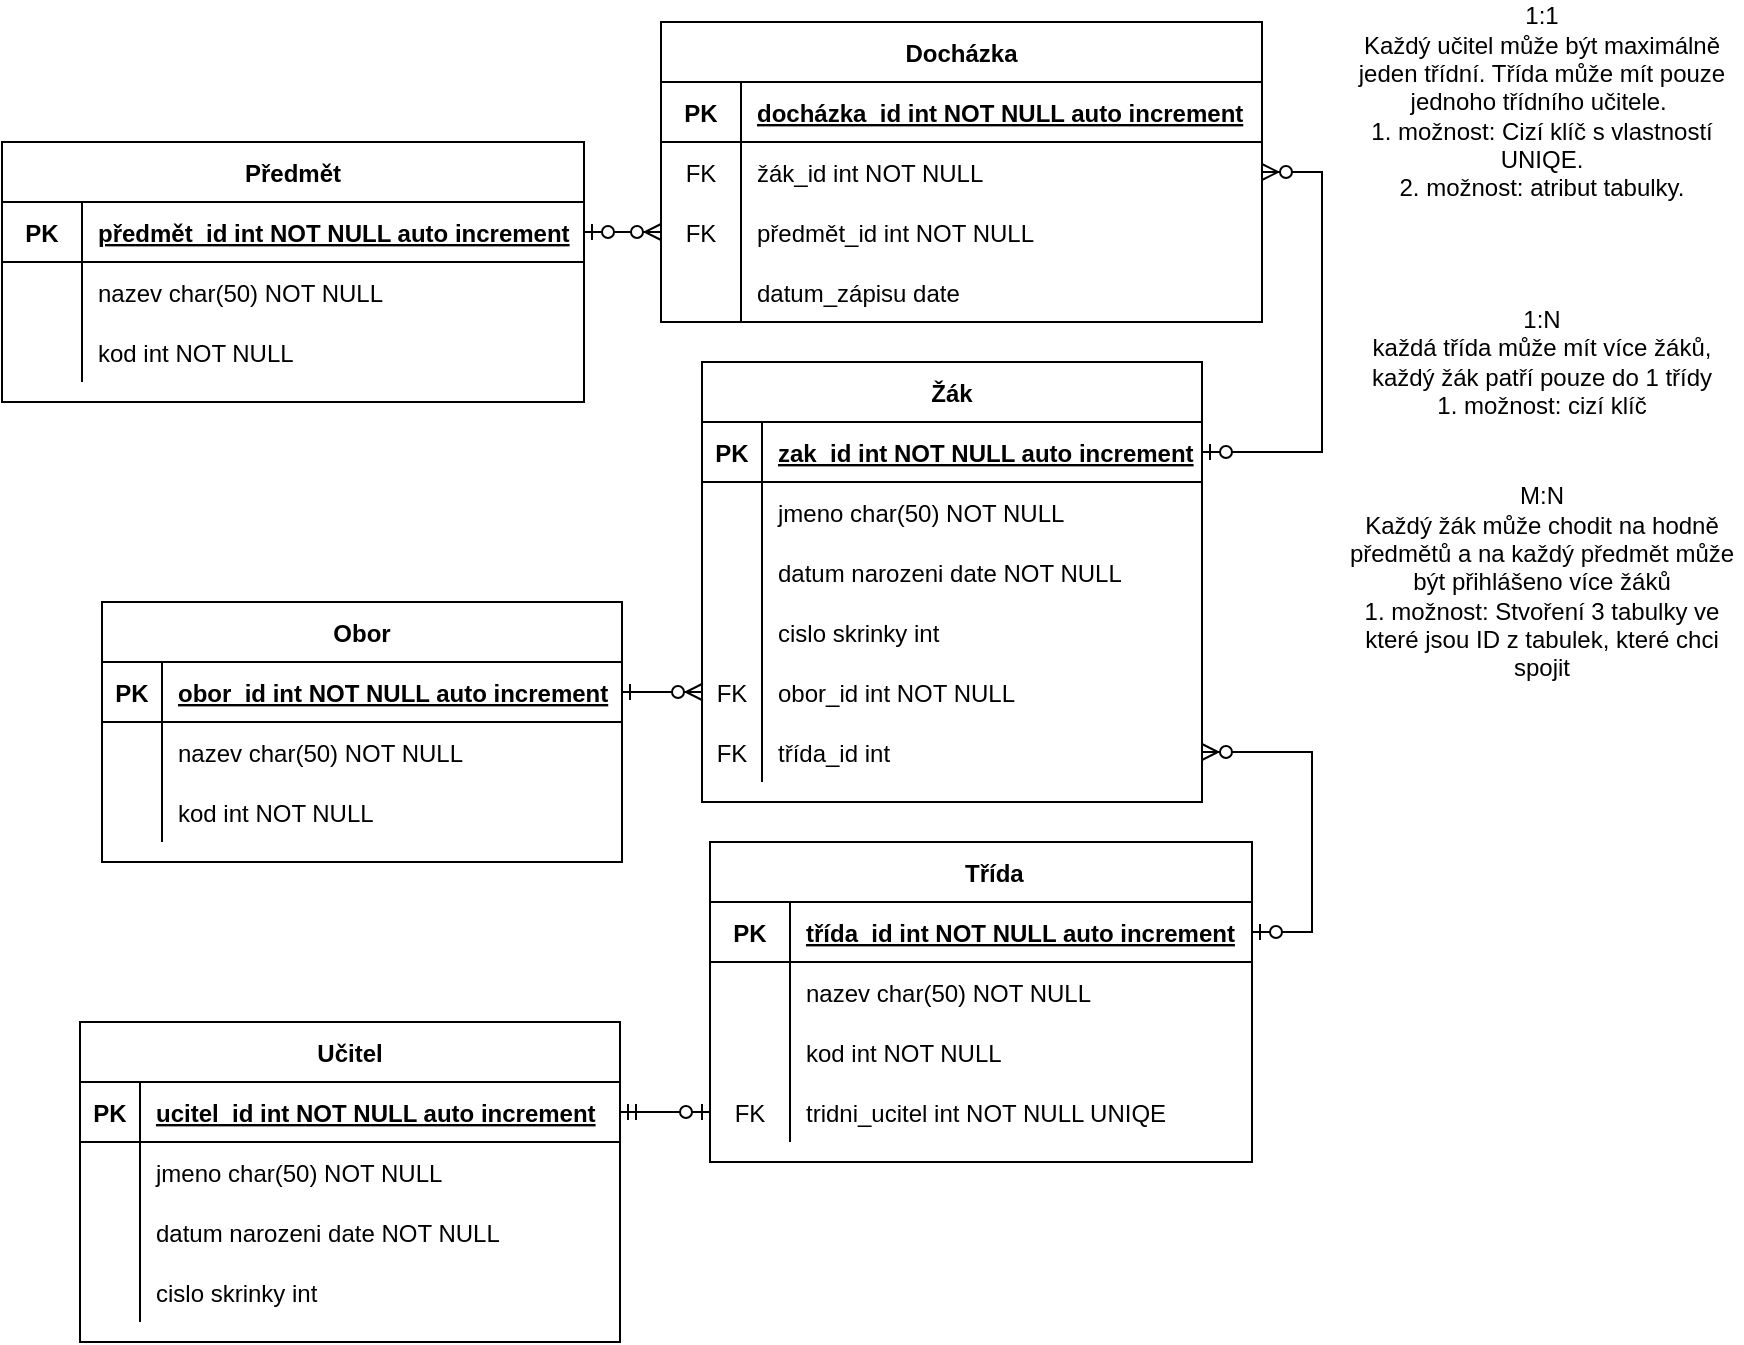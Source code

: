 <mxfile version="22.0.0" type="device">
  <diagram id="R2lEEEUBdFMjLlhIrx00" name="Page-1">
    <mxGraphModel dx="1429" dy="1646" grid="1" gridSize="10" guides="1" tooltips="1" connect="1" arrows="1" fold="1" page="1" pageScale="1" pageWidth="850" pageHeight="1100" math="0" shadow="0" extFonts="Permanent Marker^https://fonts.googleapis.com/css?family=Permanent+Marker">
      <root>
        <mxCell id="0" />
        <mxCell id="1" parent="0" />
        <mxCell id="ogufLEp2ypotco66jPB3-1" value="Žák" style="shape=table;startSize=30;container=1;collapsible=1;childLayout=tableLayout;fixedRows=1;rowLines=0;fontStyle=1;align=center;resizeLast=1;" parent="1" vertex="1">
          <mxGeometry x="160" y="50" width="250" height="220" as="geometry" />
        </mxCell>
        <mxCell id="ogufLEp2ypotco66jPB3-2" value="" style="shape=partialRectangle;collapsible=0;dropTarget=0;pointerEvents=0;fillColor=none;points=[[0,0.5],[1,0.5]];portConstraint=eastwest;top=0;left=0;right=0;bottom=1;" parent="ogufLEp2ypotco66jPB3-1" vertex="1">
          <mxGeometry y="30" width="250" height="30" as="geometry" />
        </mxCell>
        <mxCell id="ogufLEp2ypotco66jPB3-3" value="PK" style="shape=partialRectangle;overflow=hidden;connectable=0;fillColor=none;top=0;left=0;bottom=0;right=0;fontStyle=1;" parent="ogufLEp2ypotco66jPB3-2" vertex="1">
          <mxGeometry width="30" height="30" as="geometry">
            <mxRectangle width="30" height="30" as="alternateBounds" />
          </mxGeometry>
        </mxCell>
        <mxCell id="ogufLEp2ypotco66jPB3-4" value="zak_id int NOT NULL auto increment" style="shape=partialRectangle;overflow=hidden;connectable=0;fillColor=none;top=0;left=0;bottom=0;right=0;align=left;spacingLeft=6;fontStyle=5;" parent="ogufLEp2ypotco66jPB3-2" vertex="1">
          <mxGeometry x="30" width="220" height="30" as="geometry">
            <mxRectangle width="220" height="30" as="alternateBounds" />
          </mxGeometry>
        </mxCell>
        <mxCell id="ogufLEp2ypotco66jPB3-5" value="" style="shape=partialRectangle;collapsible=0;dropTarget=0;pointerEvents=0;fillColor=none;points=[[0,0.5],[1,0.5]];portConstraint=eastwest;top=0;left=0;right=0;bottom=0;" parent="ogufLEp2ypotco66jPB3-1" vertex="1">
          <mxGeometry y="60" width="250" height="30" as="geometry" />
        </mxCell>
        <mxCell id="ogufLEp2ypotco66jPB3-6" value="" style="shape=partialRectangle;overflow=hidden;connectable=0;fillColor=none;top=0;left=0;bottom=0;right=0;" parent="ogufLEp2ypotco66jPB3-5" vertex="1">
          <mxGeometry width="30" height="30" as="geometry">
            <mxRectangle width="30" height="30" as="alternateBounds" />
          </mxGeometry>
        </mxCell>
        <mxCell id="ogufLEp2ypotco66jPB3-7" value="jmeno char(50) NOT NULL" style="shape=partialRectangle;overflow=hidden;connectable=0;fillColor=none;top=0;left=0;bottom=0;right=0;align=left;spacingLeft=6;" parent="ogufLEp2ypotco66jPB3-5" vertex="1">
          <mxGeometry x="30" width="220" height="30" as="geometry">
            <mxRectangle width="220" height="30" as="alternateBounds" />
          </mxGeometry>
        </mxCell>
        <mxCell id="ogufLEp2ypotco66jPB3-11" style="shape=partialRectangle;collapsible=0;dropTarget=0;pointerEvents=0;fillColor=none;points=[[0,0.5],[1,0.5]];portConstraint=eastwest;top=0;left=0;right=0;bottom=0;" parent="ogufLEp2ypotco66jPB3-1" vertex="1">
          <mxGeometry y="90" width="250" height="30" as="geometry" />
        </mxCell>
        <mxCell id="ogufLEp2ypotco66jPB3-12" style="shape=partialRectangle;overflow=hidden;connectable=0;fillColor=none;top=0;left=0;bottom=0;right=0;" parent="ogufLEp2ypotco66jPB3-11" vertex="1">
          <mxGeometry width="30" height="30" as="geometry">
            <mxRectangle width="30" height="30" as="alternateBounds" />
          </mxGeometry>
        </mxCell>
        <mxCell id="ogufLEp2ypotco66jPB3-13" value="datum narozeni date NOT NULL" style="shape=partialRectangle;overflow=hidden;connectable=0;fillColor=none;top=0;left=0;bottom=0;right=0;align=left;spacingLeft=6;" parent="ogufLEp2ypotco66jPB3-11" vertex="1">
          <mxGeometry x="30" width="220" height="30" as="geometry">
            <mxRectangle width="220" height="30" as="alternateBounds" />
          </mxGeometry>
        </mxCell>
        <mxCell id="ogufLEp2ypotco66jPB3-14" style="shape=partialRectangle;collapsible=0;dropTarget=0;pointerEvents=0;fillColor=none;points=[[0,0.5],[1,0.5]];portConstraint=eastwest;top=0;left=0;right=0;bottom=0;" parent="ogufLEp2ypotco66jPB3-1" vertex="1">
          <mxGeometry y="120" width="250" height="30" as="geometry" />
        </mxCell>
        <mxCell id="ogufLEp2ypotco66jPB3-15" style="shape=partialRectangle;overflow=hidden;connectable=0;fillColor=none;top=0;left=0;bottom=0;right=0;" parent="ogufLEp2ypotco66jPB3-14" vertex="1">
          <mxGeometry width="30" height="30" as="geometry">
            <mxRectangle width="30" height="30" as="alternateBounds" />
          </mxGeometry>
        </mxCell>
        <mxCell id="ogufLEp2ypotco66jPB3-16" value="cislo skrinky int " style="shape=partialRectangle;overflow=hidden;connectable=0;fillColor=none;top=0;left=0;bottom=0;right=0;align=left;spacingLeft=6;" parent="ogufLEp2ypotco66jPB3-14" vertex="1">
          <mxGeometry x="30" width="220" height="30" as="geometry">
            <mxRectangle width="220" height="30" as="alternateBounds" />
          </mxGeometry>
        </mxCell>
        <mxCell id="ogufLEp2ypotco66jPB3-30" style="shape=partialRectangle;collapsible=0;dropTarget=0;pointerEvents=0;fillColor=none;points=[[0,0.5],[1,0.5]];portConstraint=eastwest;top=0;left=0;right=0;bottom=0;" parent="ogufLEp2ypotco66jPB3-1" vertex="1">
          <mxGeometry y="150" width="250" height="30" as="geometry" />
        </mxCell>
        <mxCell id="ogufLEp2ypotco66jPB3-31" value="FK" style="shape=partialRectangle;overflow=hidden;connectable=0;fillColor=none;top=0;left=0;bottom=0;right=0;" parent="ogufLEp2ypotco66jPB3-30" vertex="1">
          <mxGeometry width="30" height="30" as="geometry">
            <mxRectangle width="30" height="30" as="alternateBounds" />
          </mxGeometry>
        </mxCell>
        <mxCell id="ogufLEp2ypotco66jPB3-32" value="obor_id int NOT NULL" style="shape=partialRectangle;overflow=hidden;connectable=0;fillColor=none;top=0;left=0;bottom=0;right=0;align=left;spacingLeft=6;" parent="ogufLEp2ypotco66jPB3-30" vertex="1">
          <mxGeometry x="30" width="220" height="30" as="geometry">
            <mxRectangle width="220" height="30" as="alternateBounds" />
          </mxGeometry>
        </mxCell>
        <mxCell id="ogufLEp2ypotco66jPB3-45" style="shape=partialRectangle;collapsible=0;dropTarget=0;pointerEvents=0;fillColor=none;points=[[0,0.5],[1,0.5]];portConstraint=eastwest;top=0;left=0;right=0;bottom=0;" parent="ogufLEp2ypotco66jPB3-1" vertex="1">
          <mxGeometry y="180" width="250" height="30" as="geometry" />
        </mxCell>
        <mxCell id="ogufLEp2ypotco66jPB3-46" value="FK" style="shape=partialRectangle;overflow=hidden;connectable=0;fillColor=none;top=0;left=0;bottom=0;right=0;" parent="ogufLEp2ypotco66jPB3-45" vertex="1">
          <mxGeometry width="30" height="30" as="geometry">
            <mxRectangle width="30" height="30" as="alternateBounds" />
          </mxGeometry>
        </mxCell>
        <mxCell id="ogufLEp2ypotco66jPB3-47" value="třída_id int" style="shape=partialRectangle;overflow=hidden;connectable=0;fillColor=none;top=0;left=0;bottom=0;right=0;align=left;spacingLeft=6;" parent="ogufLEp2ypotco66jPB3-45" vertex="1">
          <mxGeometry x="30" width="220" height="30" as="geometry">
            <mxRectangle width="220" height="30" as="alternateBounds" />
          </mxGeometry>
        </mxCell>
        <mxCell id="ogufLEp2ypotco66jPB3-17" value="Obor" style="shape=table;startSize=30;container=1;collapsible=1;childLayout=tableLayout;fixedRows=1;rowLines=0;fontStyle=1;align=center;resizeLast=1;" parent="1" vertex="1">
          <mxGeometry x="-140" y="170" width="260" height="130" as="geometry" />
        </mxCell>
        <mxCell id="ogufLEp2ypotco66jPB3-18" value="" style="shape=partialRectangle;collapsible=0;dropTarget=0;pointerEvents=0;fillColor=none;points=[[0,0.5],[1,0.5]];portConstraint=eastwest;top=0;left=0;right=0;bottom=1;" parent="ogufLEp2ypotco66jPB3-17" vertex="1">
          <mxGeometry y="30" width="260" height="30" as="geometry" />
        </mxCell>
        <mxCell id="ogufLEp2ypotco66jPB3-19" value="PK" style="shape=partialRectangle;overflow=hidden;connectable=0;fillColor=none;top=0;left=0;bottom=0;right=0;fontStyle=1;" parent="ogufLEp2ypotco66jPB3-18" vertex="1">
          <mxGeometry width="30" height="30" as="geometry">
            <mxRectangle width="30" height="30" as="alternateBounds" />
          </mxGeometry>
        </mxCell>
        <mxCell id="ogufLEp2ypotco66jPB3-20" value="obor_id int NOT NULL auto increment" style="shape=partialRectangle;overflow=hidden;connectable=0;fillColor=none;top=0;left=0;bottom=0;right=0;align=left;spacingLeft=6;fontStyle=5;" parent="ogufLEp2ypotco66jPB3-18" vertex="1">
          <mxGeometry x="30" width="230" height="30" as="geometry">
            <mxRectangle width="230" height="30" as="alternateBounds" />
          </mxGeometry>
        </mxCell>
        <mxCell id="ogufLEp2ypotco66jPB3-21" value="" style="shape=partialRectangle;collapsible=0;dropTarget=0;pointerEvents=0;fillColor=none;points=[[0,0.5],[1,0.5]];portConstraint=eastwest;top=0;left=0;right=0;bottom=0;" parent="ogufLEp2ypotco66jPB3-17" vertex="1">
          <mxGeometry y="60" width="260" height="30" as="geometry" />
        </mxCell>
        <mxCell id="ogufLEp2ypotco66jPB3-22" value="" style="shape=partialRectangle;overflow=hidden;connectable=0;fillColor=none;top=0;left=0;bottom=0;right=0;" parent="ogufLEp2ypotco66jPB3-21" vertex="1">
          <mxGeometry width="30" height="30" as="geometry">
            <mxRectangle width="30" height="30" as="alternateBounds" />
          </mxGeometry>
        </mxCell>
        <mxCell id="ogufLEp2ypotco66jPB3-23" value="nazev char(50) NOT NULL" style="shape=partialRectangle;overflow=hidden;connectable=0;fillColor=none;top=0;left=0;bottom=0;right=0;align=left;spacingLeft=6;" parent="ogufLEp2ypotco66jPB3-21" vertex="1">
          <mxGeometry x="30" width="230" height="30" as="geometry">
            <mxRectangle width="230" height="30" as="alternateBounds" />
          </mxGeometry>
        </mxCell>
        <mxCell id="ogufLEp2ypotco66jPB3-24" style="shape=partialRectangle;collapsible=0;dropTarget=0;pointerEvents=0;fillColor=none;points=[[0,0.5],[1,0.5]];portConstraint=eastwest;top=0;left=0;right=0;bottom=0;" parent="ogufLEp2ypotco66jPB3-17" vertex="1">
          <mxGeometry y="90" width="260" height="30" as="geometry" />
        </mxCell>
        <mxCell id="ogufLEp2ypotco66jPB3-25" style="shape=partialRectangle;overflow=hidden;connectable=0;fillColor=none;top=0;left=0;bottom=0;right=0;" parent="ogufLEp2ypotco66jPB3-24" vertex="1">
          <mxGeometry width="30" height="30" as="geometry">
            <mxRectangle width="30" height="30" as="alternateBounds" />
          </mxGeometry>
        </mxCell>
        <mxCell id="ogufLEp2ypotco66jPB3-26" value="kod int NOT NULL" style="shape=partialRectangle;overflow=hidden;connectable=0;fillColor=none;top=0;left=0;bottom=0;right=0;align=left;spacingLeft=6;" parent="ogufLEp2ypotco66jPB3-24" vertex="1">
          <mxGeometry x="30" width="230" height="30" as="geometry">
            <mxRectangle width="230" height="30" as="alternateBounds" />
          </mxGeometry>
        </mxCell>
        <mxCell id="ogufLEp2ypotco66jPB3-33" value="" style="edgeStyle=entityRelationEdgeStyle;endArrow=ERzeroToMany;startArrow=ERone;endFill=1;startFill=0;" parent="1" source="ogufLEp2ypotco66jPB3-18" target="ogufLEp2ypotco66jPB3-30" edge="1">
          <mxGeometry width="100" height="100" relative="1" as="geometry">
            <mxPoint x="279" y="230" as="sourcePoint" />
            <mxPoint x="359" y="260" as="targetPoint" />
            <Array as="points">
              <mxPoint x="120" y="70" />
              <mxPoint x="110" y="70" />
            </Array>
          </mxGeometry>
        </mxCell>
        <mxCell id="ogufLEp2ypotco66jPB3-34" value="    Třída" style="shape=table;startSize=30;container=1;collapsible=1;childLayout=tableLayout;fixedRows=1;rowLines=0;fontStyle=1;align=center;resizeLast=1;" parent="1" vertex="1">
          <mxGeometry x="164" y="290" width="271" height="160" as="geometry" />
        </mxCell>
        <mxCell id="ogufLEp2ypotco66jPB3-35" value="" style="shape=partialRectangle;collapsible=0;dropTarget=0;pointerEvents=0;fillColor=none;points=[[0,0.5],[1,0.5]];portConstraint=eastwest;top=0;left=0;right=0;bottom=1;" parent="ogufLEp2ypotco66jPB3-34" vertex="1">
          <mxGeometry y="30" width="271" height="30" as="geometry" />
        </mxCell>
        <mxCell id="ogufLEp2ypotco66jPB3-36" value="PK" style="shape=partialRectangle;overflow=hidden;connectable=0;fillColor=none;top=0;left=0;bottom=0;right=0;fontStyle=1;" parent="ogufLEp2ypotco66jPB3-35" vertex="1">
          <mxGeometry width="40" height="30" as="geometry">
            <mxRectangle width="40" height="30" as="alternateBounds" />
          </mxGeometry>
        </mxCell>
        <mxCell id="ogufLEp2ypotco66jPB3-37" value="třída_id int NOT NULL auto increment" style="shape=partialRectangle;overflow=hidden;connectable=0;fillColor=none;top=0;left=0;bottom=0;right=0;align=left;spacingLeft=6;fontStyle=5;" parent="ogufLEp2ypotco66jPB3-35" vertex="1">
          <mxGeometry x="40" width="231" height="30" as="geometry">
            <mxRectangle width="231" height="30" as="alternateBounds" />
          </mxGeometry>
        </mxCell>
        <mxCell id="ogufLEp2ypotco66jPB3-38" value="" style="shape=partialRectangle;collapsible=0;dropTarget=0;pointerEvents=0;fillColor=none;points=[[0,0.5],[1,0.5]];portConstraint=eastwest;top=0;left=0;right=0;bottom=0;" parent="ogufLEp2ypotco66jPB3-34" vertex="1">
          <mxGeometry y="60" width="271" height="30" as="geometry" />
        </mxCell>
        <mxCell id="ogufLEp2ypotco66jPB3-39" value="" style="shape=partialRectangle;overflow=hidden;connectable=0;fillColor=none;top=0;left=0;bottom=0;right=0;" parent="ogufLEp2ypotco66jPB3-38" vertex="1">
          <mxGeometry width="40" height="30" as="geometry">
            <mxRectangle width="40" height="30" as="alternateBounds" />
          </mxGeometry>
        </mxCell>
        <mxCell id="ogufLEp2ypotco66jPB3-40" value="nazev char(50) NOT NULL" style="shape=partialRectangle;overflow=hidden;connectable=0;fillColor=none;top=0;left=0;bottom=0;right=0;align=left;spacingLeft=6;" parent="ogufLEp2ypotco66jPB3-38" vertex="1">
          <mxGeometry x="40" width="231" height="30" as="geometry">
            <mxRectangle width="231" height="30" as="alternateBounds" />
          </mxGeometry>
        </mxCell>
        <mxCell id="ogufLEp2ypotco66jPB3-41" style="shape=partialRectangle;collapsible=0;dropTarget=0;pointerEvents=0;fillColor=none;points=[[0,0.5],[1,0.5]];portConstraint=eastwest;top=0;left=0;right=0;bottom=0;" parent="ogufLEp2ypotco66jPB3-34" vertex="1">
          <mxGeometry y="90" width="271" height="30" as="geometry" />
        </mxCell>
        <mxCell id="ogufLEp2ypotco66jPB3-42" style="shape=partialRectangle;overflow=hidden;connectable=0;fillColor=none;top=0;left=0;bottom=0;right=0;" parent="ogufLEp2ypotco66jPB3-41" vertex="1">
          <mxGeometry width="40" height="30" as="geometry">
            <mxRectangle width="40" height="30" as="alternateBounds" />
          </mxGeometry>
        </mxCell>
        <mxCell id="ogufLEp2ypotco66jPB3-43" value="kod int NOT NULL" style="shape=partialRectangle;overflow=hidden;connectable=0;fillColor=none;top=0;left=0;bottom=0;right=0;align=left;spacingLeft=6;" parent="ogufLEp2ypotco66jPB3-41" vertex="1">
          <mxGeometry x="40" width="231" height="30" as="geometry">
            <mxRectangle width="231" height="30" as="alternateBounds" />
          </mxGeometry>
        </mxCell>
        <mxCell id="ogufLEp2ypotco66jPB3-49" style="shape=partialRectangle;collapsible=0;dropTarget=0;pointerEvents=0;fillColor=none;points=[[0,0.5],[1,0.5]];portConstraint=eastwest;top=0;left=0;right=0;bottom=0;" parent="ogufLEp2ypotco66jPB3-34" vertex="1">
          <mxGeometry y="120" width="271" height="30" as="geometry" />
        </mxCell>
        <mxCell id="ogufLEp2ypotco66jPB3-50" value="FK" style="shape=partialRectangle;overflow=hidden;connectable=0;fillColor=none;top=0;left=0;bottom=0;right=0;" parent="ogufLEp2ypotco66jPB3-49" vertex="1">
          <mxGeometry width="40" height="30" as="geometry">
            <mxRectangle width="40" height="30" as="alternateBounds" />
          </mxGeometry>
        </mxCell>
        <mxCell id="ogufLEp2ypotco66jPB3-51" value="tridni_ucitel int NOT NULL UNIQE" style="shape=partialRectangle;overflow=hidden;connectable=0;fillColor=none;top=0;left=0;bottom=0;right=0;align=left;spacingLeft=6;" parent="ogufLEp2ypotco66jPB3-49" vertex="1">
          <mxGeometry x="40" width="231" height="30" as="geometry">
            <mxRectangle width="231" height="30" as="alternateBounds" />
          </mxGeometry>
        </mxCell>
        <mxCell id="ogufLEp2ypotco66jPB3-48" value="" style="edgeStyle=entityRelationEdgeStyle;fontSize=12;html=1;endArrow=ERzeroToMany;startArrow=ERzeroToOne;rounded=0;" parent="1" source="ogufLEp2ypotco66jPB3-35" target="ogufLEp2ypotco66jPB3-45" edge="1">
          <mxGeometry width="100" height="100" relative="1" as="geometry">
            <mxPoint x="249" y="370" as="sourcePoint" />
            <mxPoint x="349" y="270" as="targetPoint" />
          </mxGeometry>
        </mxCell>
        <mxCell id="ogufLEp2ypotco66jPB3-52" value="Učitel" style="shape=table;startSize=30;container=1;collapsible=1;childLayout=tableLayout;fixedRows=1;rowLines=0;fontStyle=1;align=center;resizeLast=1;" parent="1" vertex="1">
          <mxGeometry x="-151" y="380" width="270" height="160" as="geometry" />
        </mxCell>
        <mxCell id="ogufLEp2ypotco66jPB3-53" value="" style="shape=partialRectangle;collapsible=0;dropTarget=0;pointerEvents=0;fillColor=none;points=[[0,0.5],[1,0.5]];portConstraint=eastwest;top=0;left=0;right=0;bottom=1;" parent="ogufLEp2ypotco66jPB3-52" vertex="1">
          <mxGeometry y="30" width="270" height="30" as="geometry" />
        </mxCell>
        <mxCell id="ogufLEp2ypotco66jPB3-54" value="PK" style="shape=partialRectangle;overflow=hidden;connectable=0;fillColor=none;top=0;left=0;bottom=0;right=0;fontStyle=1;" parent="ogufLEp2ypotco66jPB3-53" vertex="1">
          <mxGeometry width="30" height="30" as="geometry">
            <mxRectangle width="30" height="30" as="alternateBounds" />
          </mxGeometry>
        </mxCell>
        <mxCell id="ogufLEp2ypotco66jPB3-55" value="ucitel_id int NOT NULL auto increment" style="shape=partialRectangle;overflow=hidden;connectable=0;fillColor=none;top=0;left=0;bottom=0;right=0;align=left;spacingLeft=6;fontStyle=5;" parent="ogufLEp2ypotco66jPB3-53" vertex="1">
          <mxGeometry x="30" width="240" height="30" as="geometry">
            <mxRectangle width="240" height="30" as="alternateBounds" />
          </mxGeometry>
        </mxCell>
        <mxCell id="ogufLEp2ypotco66jPB3-56" value="" style="shape=partialRectangle;collapsible=0;dropTarget=0;pointerEvents=0;fillColor=none;points=[[0,0.5],[1,0.5]];portConstraint=eastwest;top=0;left=0;right=0;bottom=0;" parent="ogufLEp2ypotco66jPB3-52" vertex="1">
          <mxGeometry y="60" width="270" height="30" as="geometry" />
        </mxCell>
        <mxCell id="ogufLEp2ypotco66jPB3-57" value="" style="shape=partialRectangle;overflow=hidden;connectable=0;fillColor=none;top=0;left=0;bottom=0;right=0;" parent="ogufLEp2ypotco66jPB3-56" vertex="1">
          <mxGeometry width="30" height="30" as="geometry">
            <mxRectangle width="30" height="30" as="alternateBounds" />
          </mxGeometry>
        </mxCell>
        <mxCell id="ogufLEp2ypotco66jPB3-58" value="jmeno char(50) NOT NULL" style="shape=partialRectangle;overflow=hidden;connectable=0;fillColor=none;top=0;left=0;bottom=0;right=0;align=left;spacingLeft=6;" parent="ogufLEp2ypotco66jPB3-56" vertex="1">
          <mxGeometry x="30" width="240" height="30" as="geometry">
            <mxRectangle width="240" height="30" as="alternateBounds" />
          </mxGeometry>
        </mxCell>
        <mxCell id="ogufLEp2ypotco66jPB3-59" style="shape=partialRectangle;collapsible=0;dropTarget=0;pointerEvents=0;fillColor=none;points=[[0,0.5],[1,0.5]];portConstraint=eastwest;top=0;left=0;right=0;bottom=0;" parent="ogufLEp2ypotco66jPB3-52" vertex="1">
          <mxGeometry y="90" width="270" height="30" as="geometry" />
        </mxCell>
        <mxCell id="ogufLEp2ypotco66jPB3-60" style="shape=partialRectangle;overflow=hidden;connectable=0;fillColor=none;top=0;left=0;bottom=0;right=0;" parent="ogufLEp2ypotco66jPB3-59" vertex="1">
          <mxGeometry width="30" height="30" as="geometry">
            <mxRectangle width="30" height="30" as="alternateBounds" />
          </mxGeometry>
        </mxCell>
        <mxCell id="ogufLEp2ypotco66jPB3-61" value="datum narozeni date NOT NULL" style="shape=partialRectangle;overflow=hidden;connectable=0;fillColor=none;top=0;left=0;bottom=0;right=0;align=left;spacingLeft=6;" parent="ogufLEp2ypotco66jPB3-59" vertex="1">
          <mxGeometry x="30" width="240" height="30" as="geometry">
            <mxRectangle width="240" height="30" as="alternateBounds" />
          </mxGeometry>
        </mxCell>
        <mxCell id="ogufLEp2ypotco66jPB3-62" style="shape=partialRectangle;collapsible=0;dropTarget=0;pointerEvents=0;fillColor=none;points=[[0,0.5],[1,0.5]];portConstraint=eastwest;top=0;left=0;right=0;bottom=0;" parent="ogufLEp2ypotco66jPB3-52" vertex="1">
          <mxGeometry y="120" width="270" height="30" as="geometry" />
        </mxCell>
        <mxCell id="ogufLEp2ypotco66jPB3-63" style="shape=partialRectangle;overflow=hidden;connectable=0;fillColor=none;top=0;left=0;bottom=0;right=0;" parent="ogufLEp2ypotco66jPB3-62" vertex="1">
          <mxGeometry width="30" height="30" as="geometry">
            <mxRectangle width="30" height="30" as="alternateBounds" />
          </mxGeometry>
        </mxCell>
        <mxCell id="ogufLEp2ypotco66jPB3-64" value="cislo skrinky int " style="shape=partialRectangle;overflow=hidden;connectable=0;fillColor=none;top=0;left=0;bottom=0;right=0;align=left;spacingLeft=6;" parent="ogufLEp2ypotco66jPB3-62" vertex="1">
          <mxGeometry x="30" width="240" height="30" as="geometry">
            <mxRectangle width="240" height="30" as="alternateBounds" />
          </mxGeometry>
        </mxCell>
        <mxCell id="ogufLEp2ypotco66jPB3-73" value="" style="edgeStyle=entityRelationEdgeStyle;fontSize=12;html=1;endArrow=ERzeroToOne;startArrow=ERmandOne;rounded=0;entryX=0;entryY=0.5;entryDx=0;entryDy=0;" parent="1" source="ogufLEp2ypotco66jPB3-53" target="ogufLEp2ypotco66jPB3-49" edge="1">
          <mxGeometry width="100" height="100" relative="1" as="geometry">
            <mxPoint x="309" y="390" as="sourcePoint" />
            <mxPoint x="409" y="290" as="targetPoint" />
            <Array as="points">
              <mxPoint x="289" y="400" />
              <mxPoint x="289" y="430" />
              <mxPoint x="310" y="460" />
            </Array>
          </mxGeometry>
        </mxCell>
        <mxCell id="ogufLEp2ypotco66jPB3-74" value="Předmět" style="shape=table;startSize=30;container=1;collapsible=1;childLayout=tableLayout;fixedRows=1;rowLines=0;fontStyle=1;align=center;resizeLast=1;" parent="1" vertex="1">
          <mxGeometry x="-190" y="-60" width="291" height="130" as="geometry" />
        </mxCell>
        <mxCell id="ogufLEp2ypotco66jPB3-75" value="" style="shape=partialRectangle;collapsible=0;dropTarget=0;pointerEvents=0;fillColor=none;points=[[0,0.5],[1,0.5]];portConstraint=eastwest;top=0;left=0;right=0;bottom=1;" parent="ogufLEp2ypotco66jPB3-74" vertex="1">
          <mxGeometry y="30" width="291" height="30" as="geometry" />
        </mxCell>
        <mxCell id="ogufLEp2ypotco66jPB3-76" value="PK" style="shape=partialRectangle;overflow=hidden;connectable=0;fillColor=none;top=0;left=0;bottom=0;right=0;fontStyle=1;" parent="ogufLEp2ypotco66jPB3-75" vertex="1">
          <mxGeometry width="40" height="30" as="geometry">
            <mxRectangle width="40" height="30" as="alternateBounds" />
          </mxGeometry>
        </mxCell>
        <mxCell id="ogufLEp2ypotco66jPB3-77" value="předmět_id int NOT NULL auto increment" style="shape=partialRectangle;overflow=hidden;connectable=0;fillColor=none;top=0;left=0;bottom=0;right=0;align=left;spacingLeft=6;fontStyle=5;" parent="ogufLEp2ypotco66jPB3-75" vertex="1">
          <mxGeometry x="40" width="251" height="30" as="geometry">
            <mxRectangle width="251" height="30" as="alternateBounds" />
          </mxGeometry>
        </mxCell>
        <mxCell id="ogufLEp2ypotco66jPB3-78" value="" style="shape=partialRectangle;collapsible=0;dropTarget=0;pointerEvents=0;fillColor=none;points=[[0,0.5],[1,0.5]];portConstraint=eastwest;top=0;left=0;right=0;bottom=0;" parent="ogufLEp2ypotco66jPB3-74" vertex="1">
          <mxGeometry y="60" width="291" height="30" as="geometry" />
        </mxCell>
        <mxCell id="ogufLEp2ypotco66jPB3-79" value="" style="shape=partialRectangle;overflow=hidden;connectable=0;fillColor=none;top=0;left=0;bottom=0;right=0;" parent="ogufLEp2ypotco66jPB3-78" vertex="1">
          <mxGeometry width="40" height="30" as="geometry">
            <mxRectangle width="40" height="30" as="alternateBounds" />
          </mxGeometry>
        </mxCell>
        <mxCell id="ogufLEp2ypotco66jPB3-80" value="nazev char(50) NOT NULL" style="shape=partialRectangle;overflow=hidden;connectable=0;fillColor=none;top=0;left=0;bottom=0;right=0;align=left;spacingLeft=6;" parent="ogufLEp2ypotco66jPB3-78" vertex="1">
          <mxGeometry x="40" width="251" height="30" as="geometry">
            <mxRectangle width="251" height="30" as="alternateBounds" />
          </mxGeometry>
        </mxCell>
        <mxCell id="ogufLEp2ypotco66jPB3-81" style="shape=partialRectangle;collapsible=0;dropTarget=0;pointerEvents=0;fillColor=none;points=[[0,0.5],[1,0.5]];portConstraint=eastwest;top=0;left=0;right=0;bottom=0;" parent="ogufLEp2ypotco66jPB3-74" vertex="1">
          <mxGeometry y="90" width="291" height="30" as="geometry" />
        </mxCell>
        <mxCell id="ogufLEp2ypotco66jPB3-82" style="shape=partialRectangle;overflow=hidden;connectable=0;fillColor=none;top=0;left=0;bottom=0;right=0;" parent="ogufLEp2ypotco66jPB3-81" vertex="1">
          <mxGeometry width="40" height="30" as="geometry">
            <mxRectangle width="40" height="30" as="alternateBounds" />
          </mxGeometry>
        </mxCell>
        <mxCell id="ogufLEp2ypotco66jPB3-83" value="kod int NOT NULL" style="shape=partialRectangle;overflow=hidden;connectable=0;fillColor=none;top=0;left=0;bottom=0;right=0;align=left;spacingLeft=6;" parent="ogufLEp2ypotco66jPB3-81" vertex="1">
          <mxGeometry x="40" width="251" height="30" as="geometry">
            <mxRectangle width="251" height="30" as="alternateBounds" />
          </mxGeometry>
        </mxCell>
        <mxCell id="--p3HwO_ZcLVIXUkS2gh-2" value="1:1&lt;br&gt;Každý učitel může být maximálně jeden třídní. Třída může mít pouze jednoho třídního učitele.&amp;nbsp;&lt;br&gt;1. možnost: Cizí klíč s vlastností UNIQE.&lt;br&gt;2. možnost: atribut tabulky." style="text;html=1;strokeColor=none;fillColor=none;align=center;verticalAlign=middle;whiteSpace=wrap;rounded=0;" parent="1" vertex="1">
          <mxGeometry x="480" y="-130" width="200" height="100" as="geometry" />
        </mxCell>
        <mxCell id="--p3HwO_ZcLVIXUkS2gh-3" value="1:N&lt;br&gt;každá třída může mít více žáků, každý žák patří pouze do 1 třídy&lt;br&gt;1. možnost: cizí klíč" style="text;html=1;strokeColor=none;fillColor=none;align=center;verticalAlign=middle;whiteSpace=wrap;rounded=0;" parent="1" vertex="1">
          <mxGeometry x="480" width="200" height="100" as="geometry" />
        </mxCell>
        <mxCell id="--p3HwO_ZcLVIXUkS2gh-4" value="M:N&lt;br&gt;Každý žák může chodit na hodně předmětů a na každý předmět může být přihlášeno více žáků&lt;br&gt;1. možnost: Stvoření 3 tabulky ve které jsou ID z tabulek, které chci spojit&lt;br&gt;" style="text;html=1;strokeColor=none;fillColor=none;align=center;verticalAlign=middle;whiteSpace=wrap;rounded=0;" parent="1" vertex="1">
          <mxGeometry x="480" y="110" width="200" height="100" as="geometry" />
        </mxCell>
        <mxCell id="--p3HwO_ZcLVIXUkS2gh-7" value="Docházka" style="shape=table;startSize=30;container=1;collapsible=1;childLayout=tableLayout;fixedRows=1;rowLines=0;fontStyle=1;align=center;resizeLast=1;" parent="1" vertex="1">
          <mxGeometry x="139.5" y="-120" width="300.5" height="150" as="geometry" />
        </mxCell>
        <mxCell id="--p3HwO_ZcLVIXUkS2gh-8" value="" style="shape=partialRectangle;collapsible=0;dropTarget=0;pointerEvents=0;fillColor=none;points=[[0,0.5],[1,0.5]];portConstraint=eastwest;top=0;left=0;right=0;bottom=1;" parent="--p3HwO_ZcLVIXUkS2gh-7" vertex="1">
          <mxGeometry y="30" width="300.5" height="30" as="geometry" />
        </mxCell>
        <mxCell id="--p3HwO_ZcLVIXUkS2gh-9" value="PK" style="shape=partialRectangle;overflow=hidden;connectable=0;fillColor=none;top=0;left=0;bottom=0;right=0;fontStyle=1;" parent="--p3HwO_ZcLVIXUkS2gh-8" vertex="1">
          <mxGeometry width="40" height="30" as="geometry">
            <mxRectangle width="40" height="30" as="alternateBounds" />
          </mxGeometry>
        </mxCell>
        <mxCell id="--p3HwO_ZcLVIXUkS2gh-10" value="docházka_id int NOT NULL auto increment" style="shape=partialRectangle;overflow=hidden;connectable=0;fillColor=none;top=0;left=0;bottom=0;right=0;align=left;spacingLeft=6;fontStyle=5;" parent="--p3HwO_ZcLVIXUkS2gh-8" vertex="1">
          <mxGeometry x="40" width="260.5" height="30" as="geometry">
            <mxRectangle width="260.5" height="30" as="alternateBounds" />
          </mxGeometry>
        </mxCell>
        <mxCell id="--p3HwO_ZcLVIXUkS2gh-11" value="" style="shape=partialRectangle;collapsible=0;dropTarget=0;pointerEvents=0;fillColor=none;points=[[0,0.5],[1,0.5]];portConstraint=eastwest;top=0;left=0;right=0;bottom=0;" parent="--p3HwO_ZcLVIXUkS2gh-7" vertex="1">
          <mxGeometry y="60" width="300.5" height="30" as="geometry" />
        </mxCell>
        <mxCell id="--p3HwO_ZcLVIXUkS2gh-12" value="FK" style="shape=partialRectangle;overflow=hidden;connectable=0;fillColor=none;top=0;left=0;bottom=0;right=0;" parent="--p3HwO_ZcLVIXUkS2gh-11" vertex="1">
          <mxGeometry width="40" height="30" as="geometry">
            <mxRectangle width="40" height="30" as="alternateBounds" />
          </mxGeometry>
        </mxCell>
        <mxCell id="--p3HwO_ZcLVIXUkS2gh-13" value="žák_id int NOT NULL" style="shape=partialRectangle;overflow=hidden;connectable=0;fillColor=none;top=0;left=0;bottom=0;right=0;align=left;spacingLeft=6;" parent="--p3HwO_ZcLVIXUkS2gh-11" vertex="1">
          <mxGeometry x="40" width="260.5" height="30" as="geometry">
            <mxRectangle width="260.5" height="30" as="alternateBounds" />
          </mxGeometry>
        </mxCell>
        <mxCell id="--p3HwO_ZcLVIXUkS2gh-14" style="shape=partialRectangle;collapsible=0;dropTarget=0;pointerEvents=0;fillColor=none;points=[[0,0.5],[1,0.5]];portConstraint=eastwest;top=0;left=0;right=0;bottom=0;" parent="--p3HwO_ZcLVIXUkS2gh-7" vertex="1">
          <mxGeometry y="90" width="300.5" height="30" as="geometry" />
        </mxCell>
        <mxCell id="--p3HwO_ZcLVIXUkS2gh-15" value="FK" style="shape=partialRectangle;overflow=hidden;connectable=0;fillColor=none;top=0;left=0;bottom=0;right=0;" parent="--p3HwO_ZcLVIXUkS2gh-14" vertex="1">
          <mxGeometry width="40" height="30" as="geometry">
            <mxRectangle width="40" height="30" as="alternateBounds" />
          </mxGeometry>
        </mxCell>
        <mxCell id="--p3HwO_ZcLVIXUkS2gh-16" value="předmět_id int NOT NULL" style="shape=partialRectangle;overflow=hidden;connectable=0;fillColor=none;top=0;left=0;bottom=0;right=0;align=left;spacingLeft=6;" parent="--p3HwO_ZcLVIXUkS2gh-14" vertex="1">
          <mxGeometry x="40" width="260.5" height="30" as="geometry">
            <mxRectangle width="260.5" height="30" as="alternateBounds" />
          </mxGeometry>
        </mxCell>
        <mxCell id="--p3HwO_ZcLVIXUkS2gh-17" style="shape=partialRectangle;collapsible=0;dropTarget=0;pointerEvents=0;fillColor=none;points=[[0,0.5],[1,0.5]];portConstraint=eastwest;top=0;left=0;right=0;bottom=0;" parent="--p3HwO_ZcLVIXUkS2gh-7" vertex="1">
          <mxGeometry y="120" width="300.5" height="30" as="geometry" />
        </mxCell>
        <mxCell id="--p3HwO_ZcLVIXUkS2gh-18" style="shape=partialRectangle;overflow=hidden;connectable=0;fillColor=none;top=0;left=0;bottom=0;right=0;" parent="--p3HwO_ZcLVIXUkS2gh-17" vertex="1">
          <mxGeometry width="40" height="30" as="geometry">
            <mxRectangle width="40" height="30" as="alternateBounds" />
          </mxGeometry>
        </mxCell>
        <mxCell id="--p3HwO_ZcLVIXUkS2gh-19" value="datum_zápisu date" style="shape=partialRectangle;overflow=hidden;connectable=0;fillColor=none;top=0;left=0;bottom=0;right=0;align=left;spacingLeft=6;" parent="--p3HwO_ZcLVIXUkS2gh-17" vertex="1">
          <mxGeometry x="40" width="260.5" height="30" as="geometry">
            <mxRectangle width="260.5" height="30" as="alternateBounds" />
          </mxGeometry>
        </mxCell>
        <mxCell id="--p3HwO_ZcLVIXUkS2gh-20" value="" style="edgeStyle=entityRelationEdgeStyle;fontSize=12;html=1;endArrow=ERzeroToMany;startArrow=ERzeroToOne;rounded=0;" parent="1" source="ogufLEp2ypotco66jPB3-2" target="--p3HwO_ZcLVIXUkS2gh-11" edge="1">
          <mxGeometry width="100" height="100" relative="1" as="geometry">
            <mxPoint x="280" y="120" as="sourcePoint" />
            <mxPoint x="415" y="240" as="targetPoint" />
          </mxGeometry>
        </mxCell>
        <mxCell id="--p3HwO_ZcLVIXUkS2gh-21" value="" style="edgeStyle=entityRelationEdgeStyle;fontSize=12;html=1;endArrow=ERzeroToMany;startArrow=ERzeroToOne;rounded=0;" parent="1" source="ogufLEp2ypotco66jPB3-75" target="--p3HwO_ZcLVIXUkS2gh-14" edge="1">
          <mxGeometry width="100" height="100" relative="1" as="geometry">
            <mxPoint x="445" y="435" as="sourcePoint" />
            <mxPoint x="300" y="285" as="targetPoint" />
          </mxGeometry>
        </mxCell>
      </root>
    </mxGraphModel>
  </diagram>
</mxfile>
